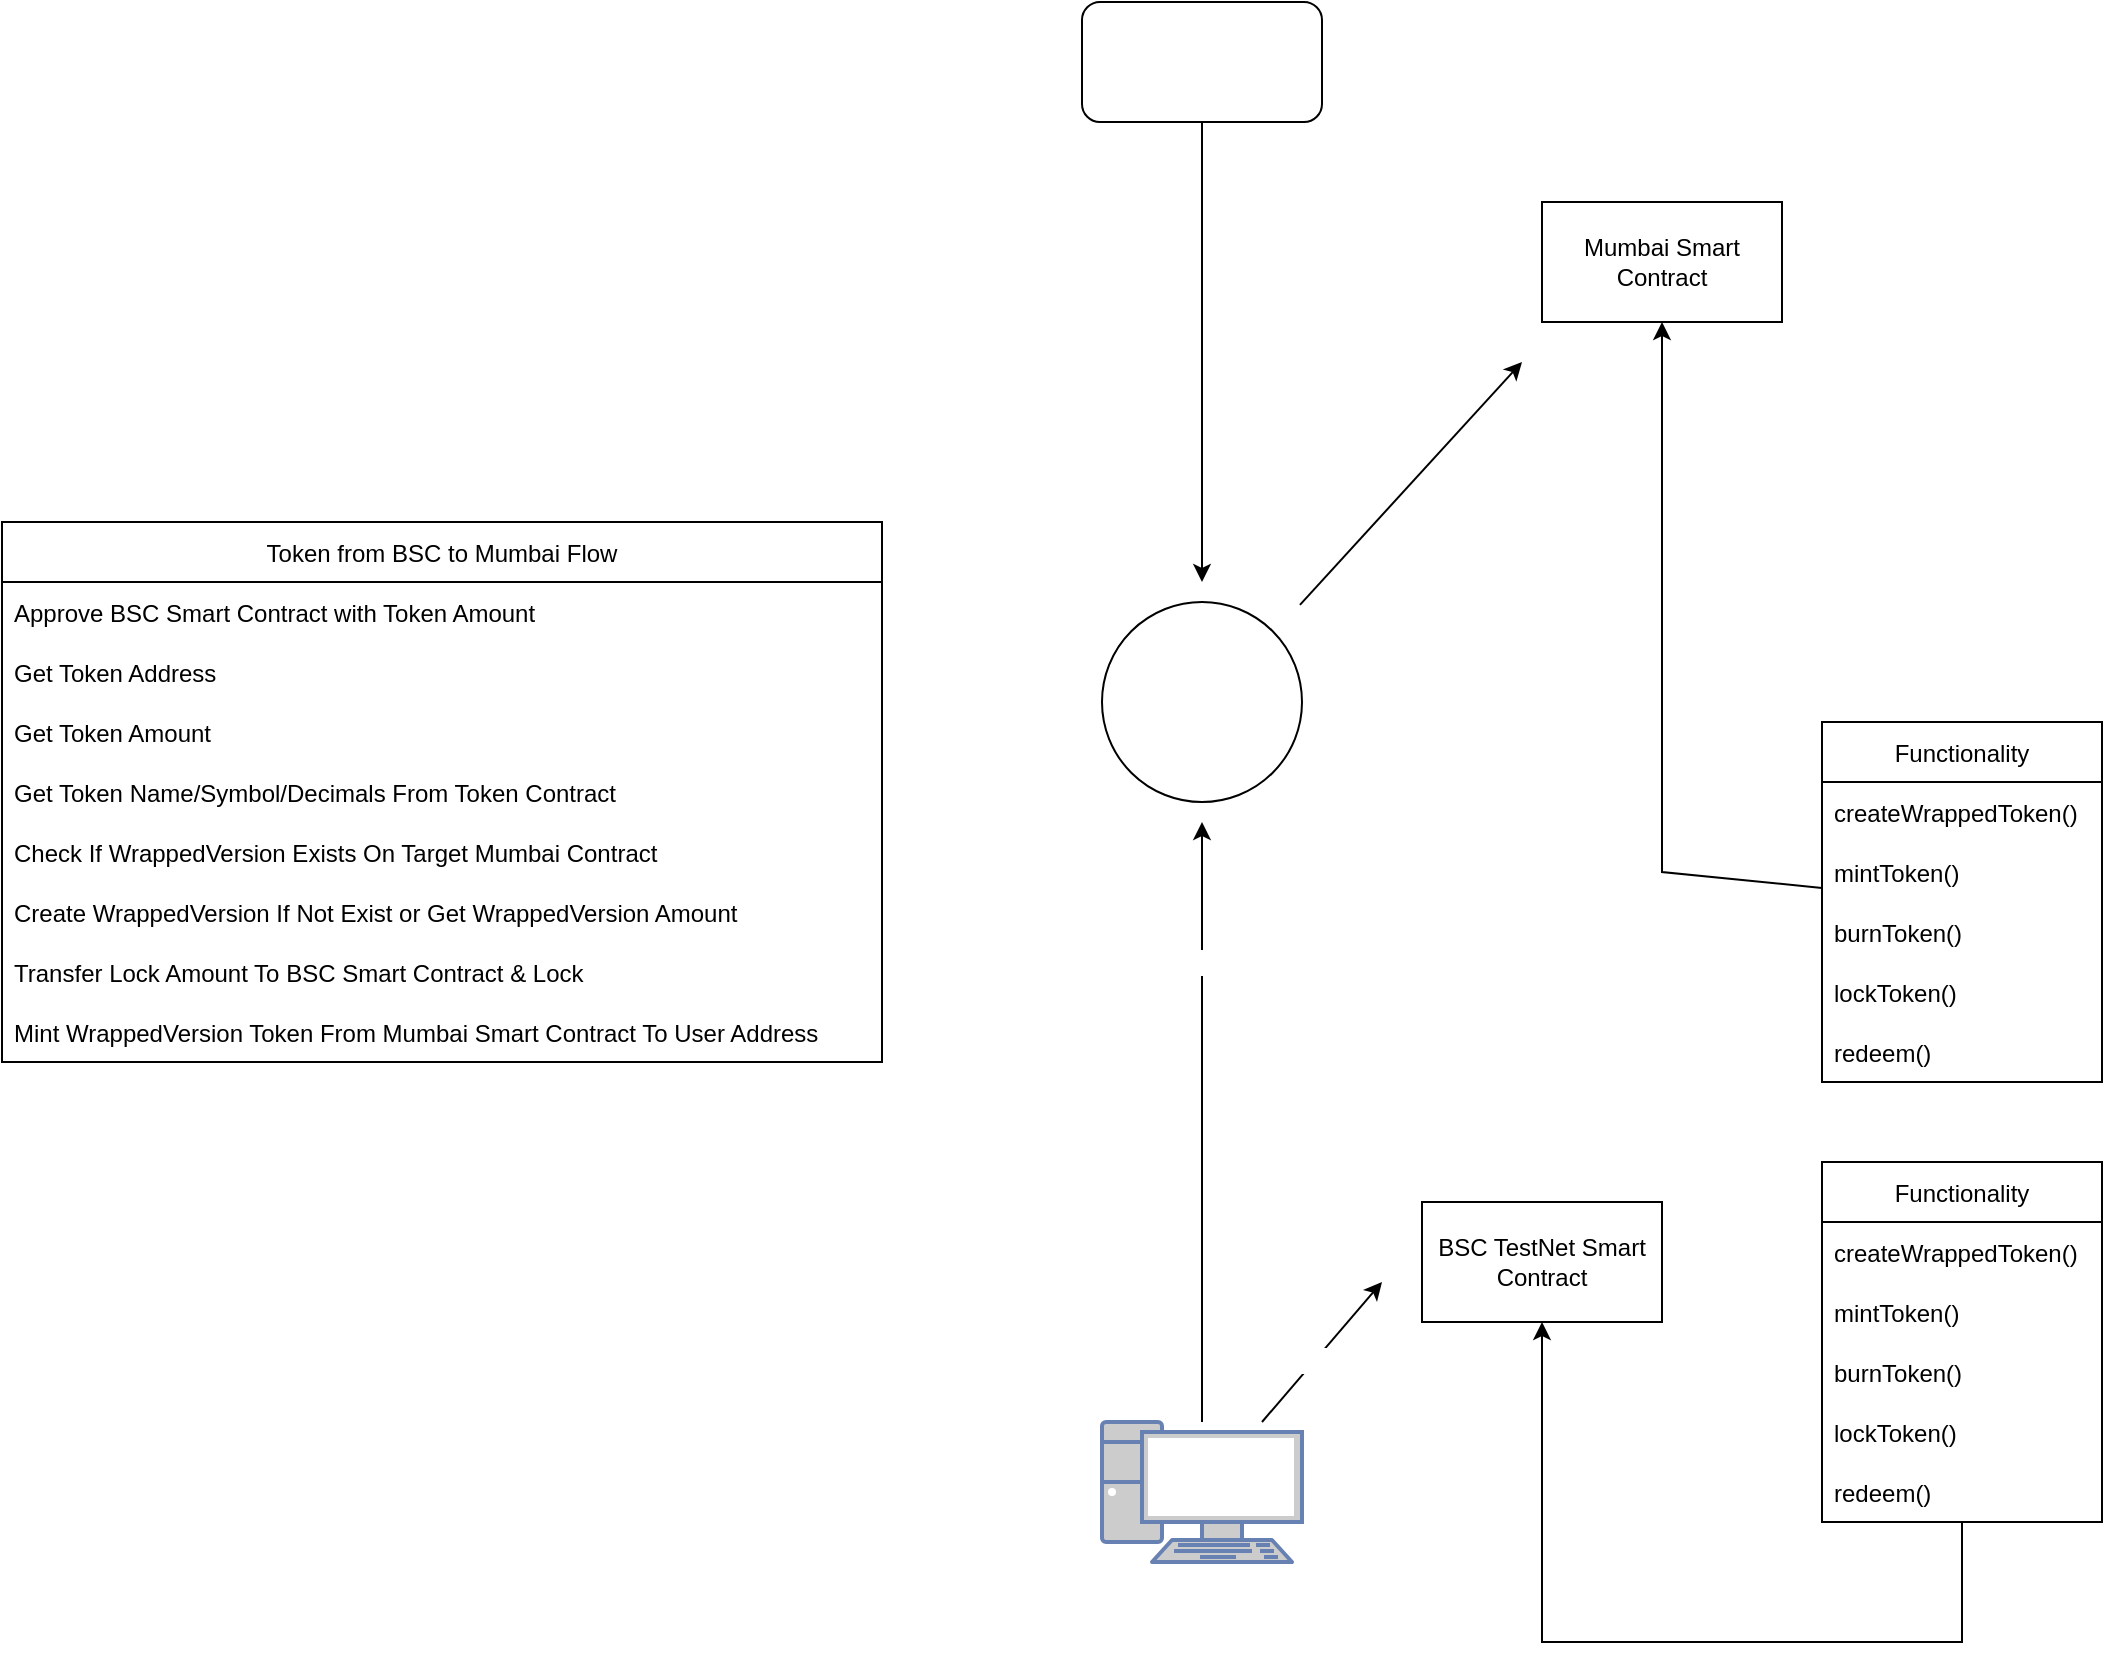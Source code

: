 <mxfile>
    <diagram id="zj9qzU4376HYU20MtKMj" name="Page-1">
        <mxGraphModel dx="1351" dy="1113" grid="1" gridSize="10" guides="1" tooltips="1" connect="1" arrows="1" fold="1" page="0" pageScale="1" pageWidth="850" pageHeight="1100" math="0" shadow="0">
            <root>
                <mxCell id="0"/>
                <mxCell id="1" parent="0"/>
                <mxCell id="2" value="BSC TestNet Smart Contract" style="rounded=0;whiteSpace=wrap;html=1;" vertex="1" parent="1">
                    <mxGeometry x="500" y="500" width="120" height="60" as="geometry"/>
                </mxCell>
                <mxCell id="3" value="Mumbai Smart Contract" style="rounded=0;whiteSpace=wrap;html=1;" vertex="1" parent="1">
                    <mxGeometry x="560" width="120" height="60" as="geometry"/>
                </mxCell>
                <mxCell id="9" style="edgeStyle=none;html=1;entryX=0.5;entryY=1;entryDx=0;entryDy=0;rounded=0;strokeColor=default;" edge="1" parent="1" source="5" target="3">
                    <mxGeometry relative="1" as="geometry">
                        <Array as="points">
                            <mxPoint x="620" y="335"/>
                        </Array>
                    </mxGeometry>
                </mxCell>
                <mxCell id="5" value="Functionality" style="swimlane;fontStyle=0;childLayout=stackLayout;horizontal=1;startSize=30;horizontalStack=0;resizeParent=1;resizeParentMax=0;resizeLast=0;collapsible=1;marginBottom=0;" vertex="1" parent="1">
                    <mxGeometry x="700" y="260" width="140" height="180" as="geometry"/>
                </mxCell>
                <mxCell id="6" value="createWrappedToken()" style="text;strokeColor=none;fillColor=none;align=left;verticalAlign=middle;spacingLeft=4;spacingRight=4;overflow=hidden;points=[[0,0.5],[1,0.5]];portConstraint=eastwest;rotatable=0;" vertex="1" parent="5">
                    <mxGeometry y="30" width="140" height="30" as="geometry"/>
                </mxCell>
                <mxCell id="7" value="mintToken()" style="text;strokeColor=none;fillColor=none;align=left;verticalAlign=middle;spacingLeft=4;spacingRight=4;overflow=hidden;points=[[0,0.5],[1,0.5]];portConstraint=eastwest;rotatable=0;" vertex="1" parent="5">
                    <mxGeometry y="60" width="140" height="30" as="geometry"/>
                </mxCell>
                <mxCell id="8" value="burnToken()" style="text;strokeColor=none;fillColor=none;align=left;verticalAlign=middle;spacingLeft=4;spacingRight=4;overflow=hidden;points=[[0,0.5],[1,0.5]];portConstraint=eastwest;rotatable=0;" vertex="1" parent="5">
                    <mxGeometry y="90" width="140" height="30" as="geometry"/>
                </mxCell>
                <mxCell id="16" value="lockToken()" style="text;strokeColor=none;fillColor=none;align=left;verticalAlign=middle;spacingLeft=4;spacingRight=4;overflow=hidden;points=[[0,0.5],[1,0.5]];portConstraint=eastwest;rotatable=0;" vertex="1" parent="5">
                    <mxGeometry y="120" width="140" height="30" as="geometry"/>
                </mxCell>
                <mxCell id="54" value="redeem()" style="text;strokeColor=none;fillColor=none;align=left;verticalAlign=middle;spacingLeft=4;spacingRight=4;overflow=hidden;points=[[0,0.5],[1,0.5]];portConstraint=eastwest;rotatable=0;" vertex="1" parent="5">
                    <mxGeometry y="150" width="140" height="30" as="geometry"/>
                </mxCell>
                <mxCell id="14" style="edgeStyle=none;rounded=0;html=1;entryX=0.5;entryY=1;entryDx=0;entryDy=0;strokeColor=default;" edge="1" parent="1" source="10" target="2">
                    <mxGeometry relative="1" as="geometry">
                        <Array as="points">
                            <mxPoint x="770" y="720"/>
                            <mxPoint x="560" y="720"/>
                        </Array>
                    </mxGeometry>
                </mxCell>
                <mxCell id="10" value="Functionality" style="swimlane;fontStyle=0;childLayout=stackLayout;horizontal=1;startSize=30;horizontalStack=0;resizeParent=1;resizeParentMax=0;resizeLast=0;collapsible=1;marginBottom=0;" vertex="1" parent="1">
                    <mxGeometry x="700" y="480" width="140" height="180" as="geometry"/>
                </mxCell>
                <mxCell id="11" value="createWrappedToken()" style="text;strokeColor=none;fillColor=none;align=left;verticalAlign=middle;spacingLeft=4;spacingRight=4;overflow=hidden;points=[[0,0.5],[1,0.5]];portConstraint=eastwest;rotatable=0;" vertex="1" parent="10">
                    <mxGeometry y="30" width="140" height="30" as="geometry"/>
                </mxCell>
                <mxCell id="12" value="mintToken()" style="text;strokeColor=none;fillColor=none;align=left;verticalAlign=middle;spacingLeft=4;spacingRight=4;overflow=hidden;points=[[0,0.5],[1,0.5]];portConstraint=eastwest;rotatable=0;" vertex="1" parent="10">
                    <mxGeometry y="60" width="140" height="30" as="geometry"/>
                </mxCell>
                <mxCell id="13" value="burnToken()" style="text;strokeColor=none;fillColor=none;align=left;verticalAlign=middle;spacingLeft=4;spacingRight=4;overflow=hidden;points=[[0,0.5],[1,0.5]];portConstraint=eastwest;rotatable=0;" vertex="1" parent="10">
                    <mxGeometry y="90" width="140" height="30" as="geometry"/>
                </mxCell>
                <mxCell id="15" value="lockToken()" style="text;strokeColor=none;fillColor=none;align=left;verticalAlign=middle;spacingLeft=4;spacingRight=4;overflow=hidden;points=[[0,0.5],[1,0.5]];portConstraint=eastwest;rotatable=0;" vertex="1" parent="10">
                    <mxGeometry y="120" width="140" height="30" as="geometry"/>
                </mxCell>
                <mxCell id="53" value="redeem()" style="text;strokeColor=none;fillColor=none;align=left;verticalAlign=middle;spacingLeft=4;spacingRight=4;overflow=hidden;points=[[0,0.5],[1,0.5]];portConstraint=eastwest;rotatable=0;" vertex="1" parent="10">
                    <mxGeometry y="150" width="140" height="30" as="geometry"/>
                </mxCell>
                <mxCell id="20" style="edgeStyle=none;rounded=0;html=1;fontColor=#FFFFFF;strokeColor=default;" edge="1" parent="1" source="19">
                    <mxGeometry relative="1" as="geometry">
                        <mxPoint x="390" y="310" as="targetPoint"/>
                    </mxGeometry>
                </mxCell>
                <mxCell id="48" value="When Need To Create/Burn/Mint To Target Chain" style="edgeLabel;html=1;align=center;verticalAlign=middle;resizable=0;points=[];fontColor=#FFFFFF;" vertex="1" connectable="0" parent="20">
                    <mxGeometry x="-0.093" relative="1" as="geometry">
                        <mxPoint y="-94" as="offset"/>
                    </mxGeometry>
                </mxCell>
                <mxCell id="50" style="edgeStyle=none;rounded=0;html=1;fontColor=#FFFFFF;strokeColor=default;" edge="1" parent="1" source="19">
                    <mxGeometry relative="1" as="geometry">
                        <mxPoint x="480" y="540" as="targetPoint"/>
                    </mxGeometry>
                </mxCell>
                <mxCell id="52" value="When Locking" style="edgeLabel;html=1;align=center;verticalAlign=middle;resizable=0;points=[];fontColor=#FFFFFF;" vertex="1" connectable="0" parent="50">
                    <mxGeometry x="-0.105" relative="1" as="geometry">
                        <mxPoint as="offset"/>
                    </mxGeometry>
                </mxCell>
                <mxCell id="19" value="Front-End" style="fontColor=#FFFFFF;verticalAlign=top;verticalLabelPosition=bottom;labelPosition=center;align=center;html=1;outlineConnect=0;fillColor=#CCCCCC;strokeColor=#6881B3;gradientColor=none;gradientDirection=north;strokeWidth=2;shape=mxgraph.networks.pc;" vertex="1" parent="1">
                    <mxGeometry x="340" y="610" width="100" height="70" as="geometry"/>
                </mxCell>
                <mxCell id="26" value="Token from BSC to Mumbai Flow" style="swimlane;fontStyle=0;childLayout=stackLayout;horizontal=1;startSize=30;horizontalStack=0;resizeParent=1;resizeParentMax=0;resizeLast=0;collapsible=1;marginBottom=0;" vertex="1" parent="1">
                    <mxGeometry x="-210" y="160" width="440" height="270" as="geometry"/>
                </mxCell>
                <mxCell id="27" value="Approve BSC Smart Contract with Token Amount" style="text;strokeColor=none;fillColor=none;align=left;verticalAlign=middle;spacingLeft=4;spacingRight=4;overflow=hidden;points=[[0,0.5],[1,0.5]];portConstraint=eastwest;rotatable=0;" vertex="1" parent="26">
                    <mxGeometry y="30" width="440" height="30" as="geometry"/>
                </mxCell>
                <mxCell id="35" value="Get Token Address" style="text;strokeColor=none;fillColor=none;align=left;verticalAlign=middle;spacingLeft=4;spacingRight=4;overflow=hidden;points=[[0,0.5],[1,0.5]];portConstraint=eastwest;rotatable=0;" vertex="1" parent="26">
                    <mxGeometry y="60" width="440" height="30" as="geometry"/>
                </mxCell>
                <mxCell id="31" value="Get Token Amount" style="text;strokeColor=none;fillColor=none;align=left;verticalAlign=middle;spacingLeft=4;spacingRight=4;overflow=hidden;points=[[0,0.5],[1,0.5]];portConstraint=eastwest;rotatable=0;" vertex="1" parent="26">
                    <mxGeometry y="90" width="440" height="30" as="geometry"/>
                </mxCell>
                <mxCell id="32" value="Get Token Name/Symbol/Decimals From Token Contract" style="text;strokeColor=none;fillColor=none;align=left;verticalAlign=middle;spacingLeft=4;spacingRight=4;overflow=hidden;points=[[0,0.5],[1,0.5]];portConstraint=eastwest;rotatable=0;" vertex="1" parent="26">
                    <mxGeometry y="120" width="440" height="30" as="geometry"/>
                </mxCell>
                <mxCell id="33" value="Check If WrappedVersion Exists On Target Mumbai Contract" style="text;strokeColor=none;fillColor=none;align=left;verticalAlign=middle;spacingLeft=4;spacingRight=4;overflow=hidden;points=[[0,0.5],[1,0.5]];portConstraint=eastwest;rotatable=0;" vertex="1" parent="26">
                    <mxGeometry y="150" width="440" height="30" as="geometry"/>
                </mxCell>
                <mxCell id="34" value="Create WrappedVersion If Not Exist or Get WrappedVersion Amount" style="text;strokeColor=none;fillColor=none;align=left;verticalAlign=middle;spacingLeft=4;spacingRight=4;overflow=hidden;points=[[0,0.5],[1,0.5]];portConstraint=eastwest;rotatable=0;" vertex="1" parent="26">
                    <mxGeometry y="180" width="440" height="30" as="geometry"/>
                </mxCell>
                <mxCell id="36" value="Transfer Lock Amount To BSC Smart Contract &amp; Lock" style="text;strokeColor=none;fillColor=none;align=left;verticalAlign=middle;spacingLeft=4;spacingRight=4;overflow=hidden;points=[[0,0.5],[1,0.5]];portConstraint=eastwest;rotatable=0;" vertex="1" parent="26">
                    <mxGeometry y="210" width="440" height="30" as="geometry"/>
                </mxCell>
                <mxCell id="37" value="Mint WrappedVersion Token From Mumbai Smart Contract To User Address" style="text;strokeColor=none;fillColor=none;align=left;verticalAlign=middle;spacingLeft=4;spacingRight=4;overflow=hidden;points=[[0,0.5],[1,0.5]];portConstraint=eastwest;rotatable=0;" vertex="1" parent="26">
                    <mxGeometry y="240" width="440" height="30" as="geometry"/>
                </mxCell>
                <mxCell id="44" style="edgeStyle=none;rounded=0;html=1;fontColor=#FFFFFF;strokeColor=default;" edge="1" parent="1">
                    <mxGeometry relative="1" as="geometry">
                        <mxPoint x="550" y="80" as="targetPoint"/>
                        <mxPoint x="438.98" y="201.429" as="sourcePoint"/>
                    </mxGeometry>
                </mxCell>
                <mxCell id="45" value="Express JS" style="ellipse;whiteSpace=wrap;html=1;aspect=fixed;fontColor=#FFFFFF;" vertex="1" parent="1">
                    <mxGeometry x="340" y="200" width="100" height="100" as="geometry"/>
                </mxCell>
                <mxCell id="47" style="edgeStyle=none;rounded=0;html=1;fontColor=#FFFFFF;strokeColor=default;" edge="1" parent="1" source="46">
                    <mxGeometry relative="1" as="geometry">
                        <mxPoint x="390" y="190" as="targetPoint"/>
                    </mxGeometry>
                </mxCell>
                <mxCell id="46" value="Bridge Account To Transaction To Multiple Networks" style="rounded=1;whiteSpace=wrap;html=1;fontColor=#FFFFFF;" vertex="1" parent="1">
                    <mxGeometry x="330" y="-100" width="120" height="60" as="geometry"/>
                </mxCell>
            </root>
        </mxGraphModel>
    </diagram>
</mxfile>